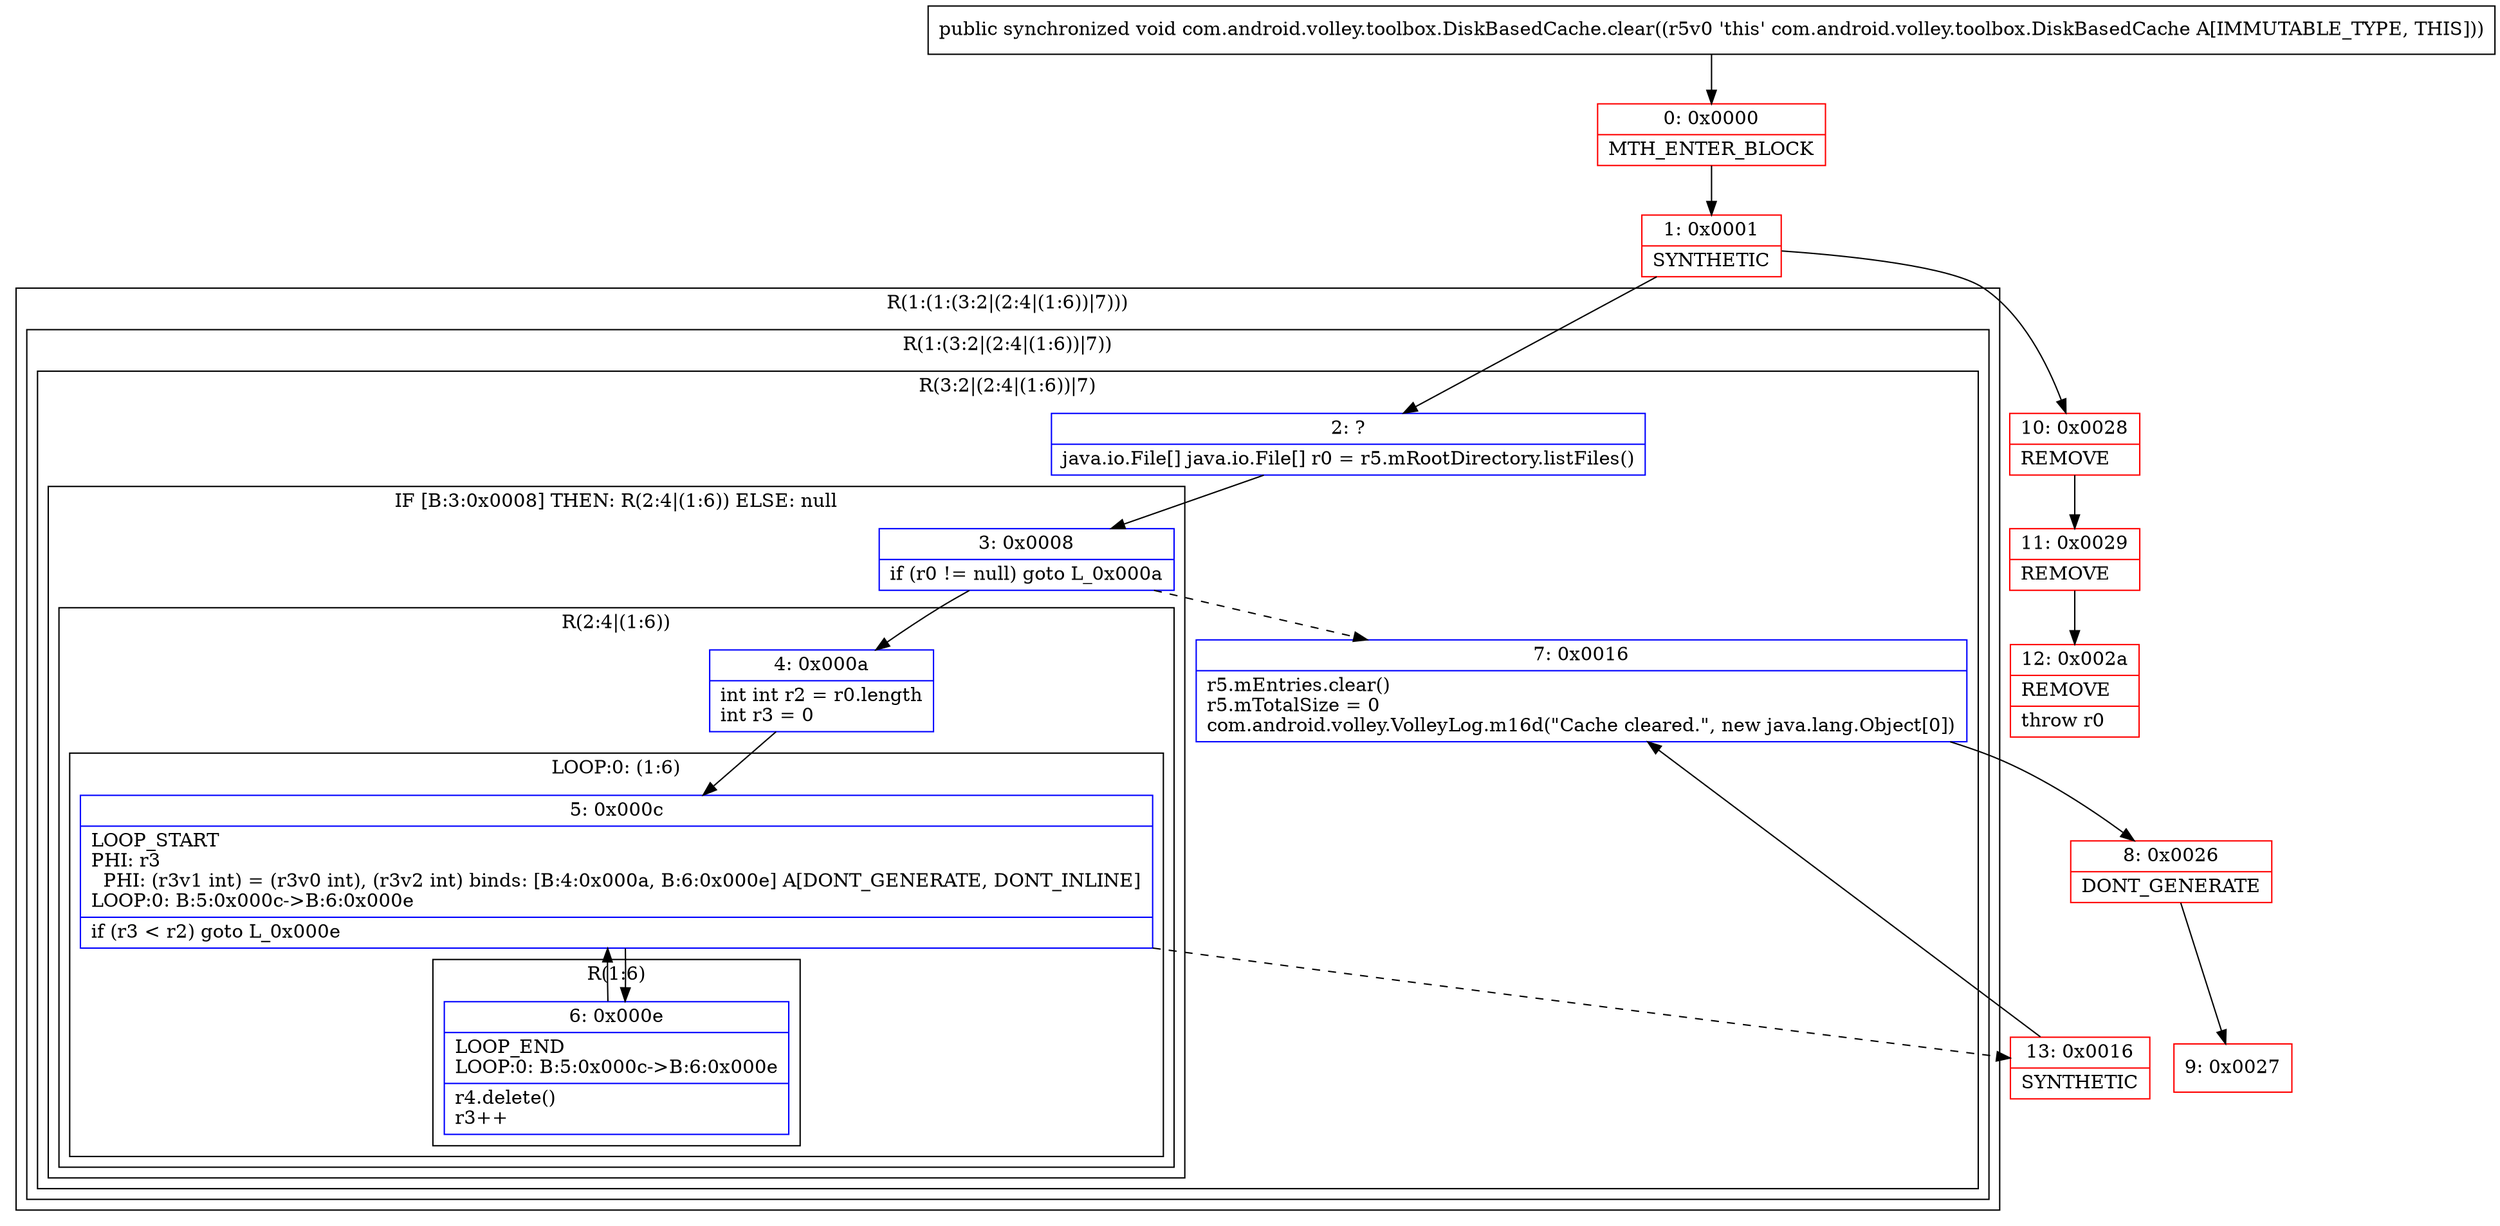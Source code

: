 digraph "CFG forcom.android.volley.toolbox.DiskBasedCache.clear()V" {
subgraph cluster_Region_2021172236 {
label = "R(1:(1:(3:2|(2:4|(1:6))|7)))";
node [shape=record,color=blue];
subgraph cluster_Region_1944087044 {
label = "R(1:(3:2|(2:4|(1:6))|7))";
node [shape=record,color=blue];
subgraph cluster_Region_359813233 {
label = "R(3:2|(2:4|(1:6))|7)";
node [shape=record,color=blue];
Node_2 [shape=record,label="{2\:\ ?|java.io.File[] java.io.File[] r0 = r5.mRootDirectory.listFiles()\l}"];
subgraph cluster_IfRegion_1945536411 {
label = "IF [B:3:0x0008] THEN: R(2:4|(1:6)) ELSE: null";
node [shape=record,color=blue];
Node_3 [shape=record,label="{3\:\ 0x0008|if (r0 != null) goto L_0x000a\l}"];
subgraph cluster_Region_1337189686 {
label = "R(2:4|(1:6))";
node [shape=record,color=blue];
Node_4 [shape=record,label="{4\:\ 0x000a|int int r2 = r0.length\lint r3 = 0\l}"];
subgraph cluster_LoopRegion_522612050 {
label = "LOOP:0: (1:6)";
node [shape=record,color=blue];
Node_5 [shape=record,label="{5\:\ 0x000c|LOOP_START\lPHI: r3 \l  PHI: (r3v1 int) = (r3v0 int), (r3v2 int) binds: [B:4:0x000a, B:6:0x000e] A[DONT_GENERATE, DONT_INLINE]\lLOOP:0: B:5:0x000c\-\>B:6:0x000e\l|if (r3 \< r2) goto L_0x000e\l}"];
subgraph cluster_Region_1960065520 {
label = "R(1:6)";
node [shape=record,color=blue];
Node_6 [shape=record,label="{6\:\ 0x000e|LOOP_END\lLOOP:0: B:5:0x000c\-\>B:6:0x000e\l|r4.delete()\lr3++\l}"];
}
}
}
}
Node_7 [shape=record,label="{7\:\ 0x0016|r5.mEntries.clear()\lr5.mTotalSize = 0\lcom.android.volley.VolleyLog.m16d(\"Cache cleared.\", new java.lang.Object[0])\l}"];
}
}
}
Node_0 [shape=record,color=red,label="{0\:\ 0x0000|MTH_ENTER_BLOCK\l}"];
Node_1 [shape=record,color=red,label="{1\:\ 0x0001|SYNTHETIC\l}"];
Node_8 [shape=record,color=red,label="{8\:\ 0x0026|DONT_GENERATE\l}"];
Node_9 [shape=record,color=red,label="{9\:\ 0x0027}"];
Node_10 [shape=record,color=red,label="{10\:\ 0x0028|REMOVE\l}"];
Node_11 [shape=record,color=red,label="{11\:\ 0x0029|REMOVE\l}"];
Node_12 [shape=record,color=red,label="{12\:\ 0x002a|REMOVE\l|throw r0\l}"];
Node_13 [shape=record,color=red,label="{13\:\ 0x0016|SYNTHETIC\l}"];
MethodNode[shape=record,label="{public synchronized void com.android.volley.toolbox.DiskBasedCache.clear((r5v0 'this' com.android.volley.toolbox.DiskBasedCache A[IMMUTABLE_TYPE, THIS])) }"];
MethodNode -> Node_0;
Node_2 -> Node_3;
Node_3 -> Node_4;
Node_3 -> Node_7[style=dashed];
Node_4 -> Node_5;
Node_5 -> Node_6;
Node_5 -> Node_13[style=dashed];
Node_6 -> Node_5;
Node_7 -> Node_8;
Node_0 -> Node_1;
Node_1 -> Node_2;
Node_1 -> Node_10;
Node_8 -> Node_9;
Node_10 -> Node_11;
Node_11 -> Node_12;
Node_13 -> Node_7;
}

